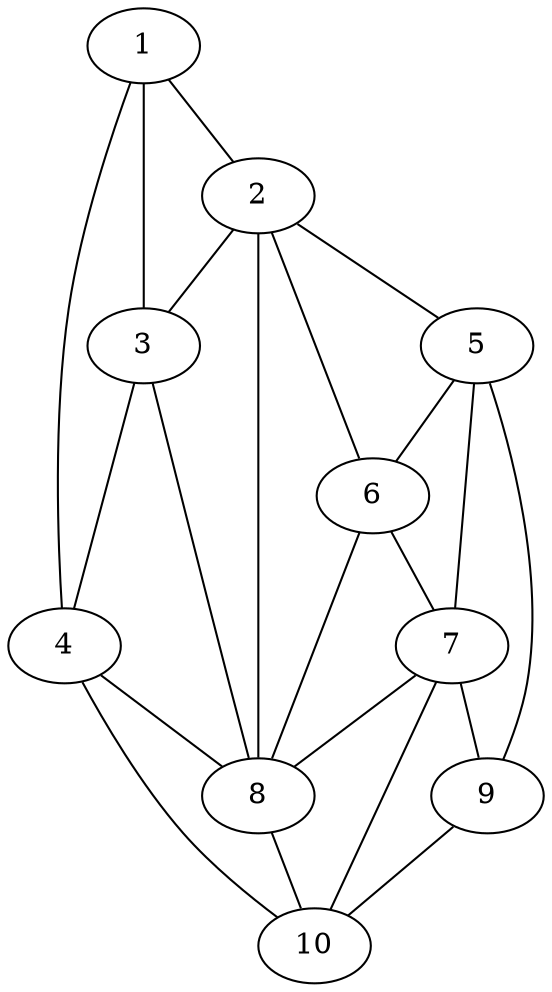 graph asdasd{
	1;
	2;
	3;
	4;
	5;
	6;
	7;
	8;
	9;
	10;
	1 -- 2;
	1 -- 3;
	1 -- 4;
	2 -- 3;
	2 -- 5;
	2 -- 6;
	2 -- 8;
	3 -- 4;
	3 -- 8;
	4 -- 8;
	4 -- 10;
	5 -- 6;
	5 -- 7;
	5 -- 9;
	6 -- 7;
	6 -- 8;
	7 -- 8;
	7 -- 9;
	7 -- 10;
	8 -- 10;
	9 -- 10;
}